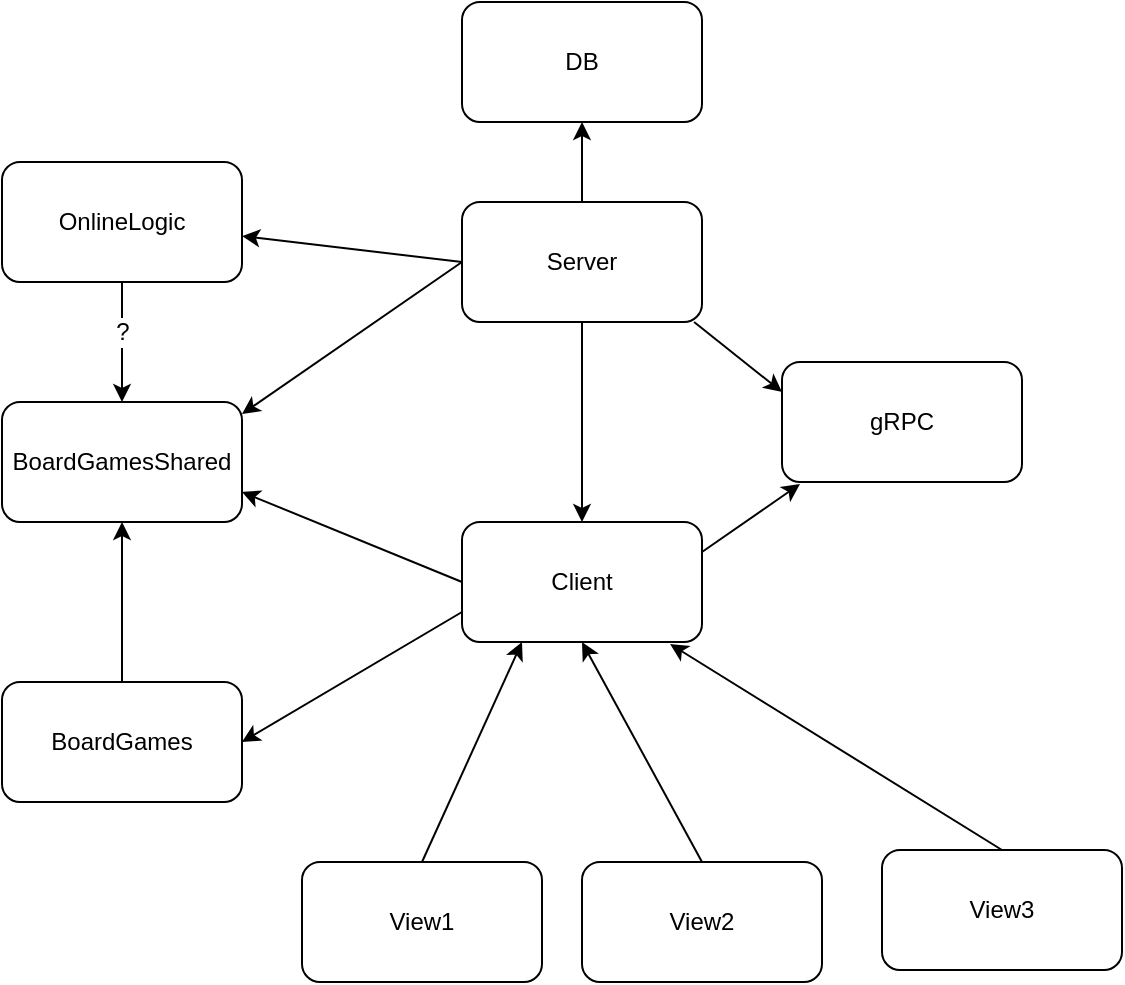 <mxfile version="10.7.0"><diagram id="V11vqJqZKxquyETrxBGc" name="Page-1"><mxGraphModel dx="1394" dy="796" grid="1" gridSize="10" guides="1" tooltips="1" connect="1" arrows="1" fold="1" page="1" pageScale="1" pageWidth="827" pageHeight="1169" math="0" shadow="0"><root><mxCell id="0"/><mxCell id="1" parent="0"/><mxCell id="w3THpHZLiHM-jcoryhXo-1" value="DB&lt;br&gt;" style="rounded=1;whiteSpace=wrap;html=1;" vertex="1" parent="1"><mxGeometry x="370" y="130" width="120" height="60" as="geometry"/></mxCell><mxCell id="w3THpHZLiHM-jcoryhXo-17" style="edgeStyle=orthogonalEdgeStyle;rounded=0;orthogonalLoop=1;jettySize=auto;html=1;entryX=0.5;entryY=0;entryDx=0;entryDy=0;" edge="1" parent="1" source="w3THpHZLiHM-jcoryhXo-2" target="w3THpHZLiHM-jcoryhXo-12"><mxGeometry relative="1" as="geometry"/></mxCell><mxCell id="w3THpHZLiHM-jcoryhXo-2" value="Server&lt;br&gt;" style="rounded=1;whiteSpace=wrap;html=1;" vertex="1" parent="1"><mxGeometry x="370" y="230" width="120" height="60" as="geometry"/></mxCell><mxCell id="w3THpHZLiHM-jcoryhXo-3" value="" style="endArrow=classic;html=1;exitX=0.5;exitY=0;exitDx=0;exitDy=0;entryX=0.5;entryY=1;entryDx=0;entryDy=0;" edge="1" parent="1" source="w3THpHZLiHM-jcoryhXo-2" target="w3THpHZLiHM-jcoryhXo-1"><mxGeometry width="50" height="50" relative="1" as="geometry"><mxPoint x="320" y="410" as="sourcePoint"/><mxPoint x="430" y="181" as="targetPoint"/></mxGeometry></mxCell><mxCell id="w3THpHZLiHM-jcoryhXo-4" value="BoardGames&lt;br&gt;" style="rounded=1;whiteSpace=wrap;html=1;" vertex="1" parent="1"><mxGeometry x="140" y="470" width="120" height="60" as="geometry"/></mxCell><mxCell id="w3THpHZLiHM-jcoryhXo-5" value="BoardGamesShared&lt;br&gt;" style="rounded=1;whiteSpace=wrap;html=1;" vertex="1" parent="1"><mxGeometry x="140" y="330" width="120" height="60" as="geometry"/></mxCell><mxCell id="w3THpHZLiHM-jcoryhXo-6" value="" style="endArrow=classic;html=1;entryX=1;entryY=0.1;entryDx=0;entryDy=0;exitX=0;exitY=0.5;exitDx=0;exitDy=0;entryPerimeter=0;" edge="1" parent="1" source="w3THpHZLiHM-jcoryhXo-2" target="w3THpHZLiHM-jcoryhXo-5"><mxGeometry width="50" height="50" relative="1" as="geometry"><mxPoint x="120" y="570" as="sourcePoint"/><mxPoint x="170" y="520" as="targetPoint"/></mxGeometry></mxCell><mxCell id="w3THpHZLiHM-jcoryhXo-7" value="" style="endArrow=classic;html=1;exitX=0.5;exitY=0;exitDx=0;exitDy=0;" edge="1" parent="1" source="w3THpHZLiHM-jcoryhXo-4" target="w3THpHZLiHM-jcoryhXo-5"><mxGeometry width="50" height="50" relative="1" as="geometry"><mxPoint x="110" y="420" as="sourcePoint"/><mxPoint x="160" y="370" as="targetPoint"/></mxGeometry></mxCell><mxCell id="w3THpHZLiHM-jcoryhXo-8" value="OnlineLogic" style="rounded=1;whiteSpace=wrap;html=1;" vertex="1" parent="1"><mxGeometry x="140" y="210" width="120" height="60" as="geometry"/></mxCell><mxCell id="w3THpHZLiHM-jcoryhXo-9" value="" style="endArrow=classic;html=1;exitX=0;exitY=0.5;exitDx=0;exitDy=0;" edge="1" parent="1" source="w3THpHZLiHM-jcoryhXo-2" target="w3THpHZLiHM-jcoryhXo-8"><mxGeometry width="50" height="50" relative="1" as="geometry"><mxPoint x="580" y="420" as="sourcePoint"/><mxPoint x="630" y="370" as="targetPoint"/></mxGeometry></mxCell><mxCell id="w3THpHZLiHM-jcoryhXo-10" value="" style="endArrow=classic;html=1;exitX=0.5;exitY=1;exitDx=0;exitDy=0;" edge="1" parent="1" source="w3THpHZLiHM-jcoryhXo-8" target="w3THpHZLiHM-jcoryhXo-5"><mxGeometry width="50" height="50" relative="1" as="geometry"><mxPoint x="580" y="530" as="sourcePoint"/><mxPoint x="630" y="480" as="targetPoint"/></mxGeometry></mxCell><mxCell id="w3THpHZLiHM-jcoryhXo-11" value="?&lt;br&gt;" style="text;html=1;resizable=0;points=[];align=center;verticalAlign=middle;labelBackgroundColor=#ffffff;" vertex="1" connectable="0" parent="w3THpHZLiHM-jcoryhXo-10"><mxGeometry x="-0.243" y="1" relative="1" as="geometry"><mxPoint x="-1" y="2" as="offset"/></mxGeometry></mxCell><mxCell id="w3THpHZLiHM-jcoryhXo-12" value="Client&lt;br&gt;" style="rounded=1;whiteSpace=wrap;html=1;" vertex="1" parent="1"><mxGeometry x="370" y="390" width="120" height="60" as="geometry"/></mxCell><mxCell id="w3THpHZLiHM-jcoryhXo-14" value="" style="endArrow=classic;html=1;exitX=0;exitY=0.5;exitDx=0;exitDy=0;entryX=1;entryY=0.75;entryDx=0;entryDy=0;" edge="1" parent="1" source="w3THpHZLiHM-jcoryhXo-12" target="w3THpHZLiHM-jcoryhXo-5"><mxGeometry width="50" height="50" relative="1" as="geometry"><mxPoint x="100" y="630" as="sourcePoint"/><mxPoint x="320" y="420" as="targetPoint"/></mxGeometry></mxCell><mxCell id="w3THpHZLiHM-jcoryhXo-15" value="" style="endArrow=classic;html=1;entryX=1;entryY=0.5;entryDx=0;entryDy=0;exitX=0;exitY=0.75;exitDx=0;exitDy=0;" edge="1" parent="1" source="w3THpHZLiHM-jcoryhXo-12" target="w3THpHZLiHM-jcoryhXo-4"><mxGeometry width="50" height="50" relative="1" as="geometry"><mxPoint x="330" y="520" as="sourcePoint"/><mxPoint x="380" y="470" as="targetPoint"/></mxGeometry></mxCell><mxCell id="w3THpHZLiHM-jcoryhXo-18" value="View3&lt;br&gt;" style="rounded=1;whiteSpace=wrap;html=1;" vertex="1" parent="1"><mxGeometry x="580" y="554" width="120" height="60" as="geometry"/></mxCell><mxCell id="w3THpHZLiHM-jcoryhXo-19" value="" style="endArrow=classic;html=1;entryX=0.867;entryY=1.017;entryDx=0;entryDy=0;exitX=0.5;exitY=0;exitDx=0;exitDy=0;entryPerimeter=0;" edge="1" parent="1" source="w3THpHZLiHM-jcoryhXo-18" target="w3THpHZLiHM-jcoryhXo-12"><mxGeometry width="50" height="50" relative="1" as="geometry"><mxPoint x="100" y="690" as="sourcePoint"/><mxPoint x="150" y="640" as="targetPoint"/></mxGeometry></mxCell><mxCell id="w3THpHZLiHM-jcoryhXo-21" value="View2&lt;br&gt;" style="rounded=1;whiteSpace=wrap;html=1;" vertex="1" parent="1"><mxGeometry x="430" y="560" width="120" height="60" as="geometry"/></mxCell><mxCell id="w3THpHZLiHM-jcoryhXo-22" value="View1&lt;br&gt;" style="rounded=1;whiteSpace=wrap;html=1;" vertex="1" parent="1"><mxGeometry x="290" y="560" width="120" height="60" as="geometry"/></mxCell><mxCell id="w3THpHZLiHM-jcoryhXo-23" value="" style="endArrow=classic;html=1;entryX=0.5;entryY=1;entryDx=0;entryDy=0;exitX=0.5;exitY=0;exitDx=0;exitDy=0;" edge="1" parent="1" source="w3THpHZLiHM-jcoryhXo-21" target="w3THpHZLiHM-jcoryhXo-12"><mxGeometry width="50" height="50" relative="1" as="geometry"><mxPoint x="250" y="660" as="sourcePoint"/><mxPoint x="300" y="610" as="targetPoint"/></mxGeometry></mxCell><mxCell id="w3THpHZLiHM-jcoryhXo-24" value="" style="endArrow=classic;html=1;entryX=0.25;entryY=1;entryDx=0;entryDy=0;exitX=0.5;exitY=0;exitDx=0;exitDy=0;" edge="1" parent="1" source="w3THpHZLiHM-jcoryhXo-22" target="w3THpHZLiHM-jcoryhXo-12"><mxGeometry width="50" height="50" relative="1" as="geometry"><mxPoint x="170" y="660" as="sourcePoint"/><mxPoint x="220" y="610" as="targetPoint"/></mxGeometry></mxCell><mxCell id="w3THpHZLiHM-jcoryhXo-25" value="gRPC&lt;br&gt;" style="rounded=1;whiteSpace=wrap;html=1;" vertex="1" parent="1"><mxGeometry x="530" y="310" width="120" height="60" as="geometry"/></mxCell><mxCell id="w3THpHZLiHM-jcoryhXo-29" value="" style="endArrow=classic;html=1;exitX=0.967;exitY=1;exitDx=0;exitDy=0;exitPerimeter=0;entryX=0;entryY=0.25;entryDx=0;entryDy=0;" edge="1" parent="1" source="w3THpHZLiHM-jcoryhXo-2" target="w3THpHZLiHM-jcoryhXo-25"><mxGeometry width="50" height="50" relative="1" as="geometry"><mxPoint x="600" y="300" as="sourcePoint"/><mxPoint x="650" y="250" as="targetPoint"/></mxGeometry></mxCell><mxCell id="w3THpHZLiHM-jcoryhXo-30" value="" style="endArrow=classic;html=1;entryX=0.075;entryY=1.017;entryDx=0;entryDy=0;entryPerimeter=0;exitX=1;exitY=0.25;exitDx=0;exitDy=0;" edge="1" parent="1" source="w3THpHZLiHM-jcoryhXo-12" target="w3THpHZLiHM-jcoryhXo-25"><mxGeometry width="50" height="50" relative="1" as="geometry"><mxPoint x="590" y="480" as="sourcePoint"/><mxPoint x="640" y="430" as="targetPoint"/></mxGeometry></mxCell></root></mxGraphModel></diagram></mxfile>